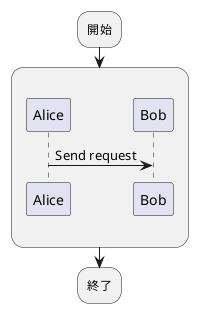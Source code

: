 @startuml nested-diagram-example
:開始;
:
{{
    skinparam backgroundcolor transparent
    Alice -> Bob: Send request
}}
;
:終了;
@enduml
